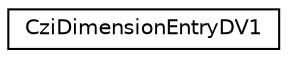 digraph "Graphical Class Hierarchy"
{
  edge [fontname="Helvetica",fontsize="10",labelfontname="Helvetica",labelfontsize="10"];
  node [fontname="Helvetica",fontsize="10",shape=record];
  rankdir="LR";
  Node1 [label="CziDimensionEntryDV1",height=0.2,width=0.4,color="black", fillcolor="white", style="filled",URL="$structCziDimensionEntryDV1.html"];
}
